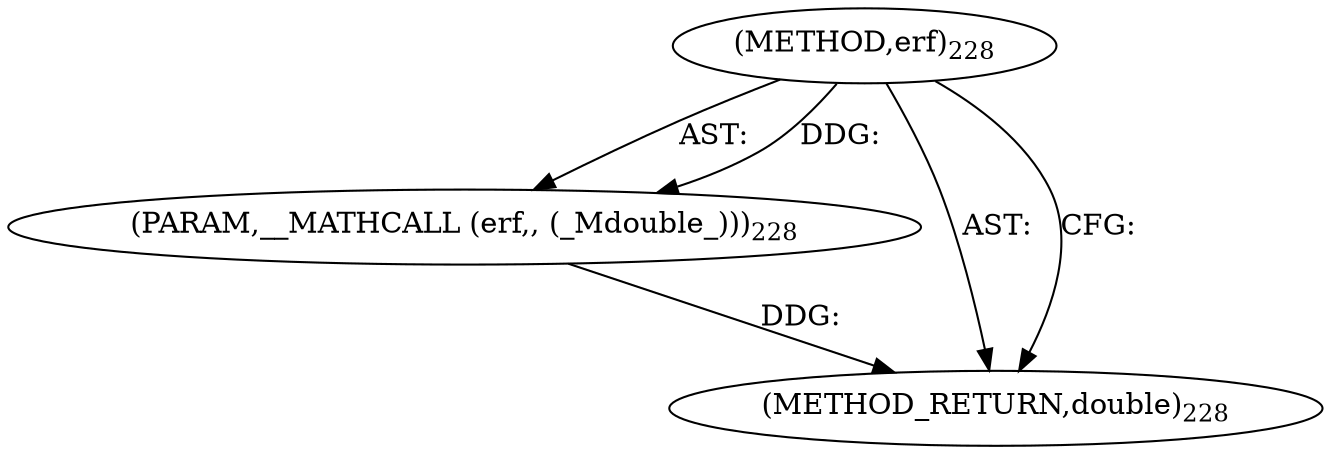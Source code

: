 digraph "erf" {  
"6360" [label = <(METHOD,erf)<SUB>228</SUB>> ]
"6361" [label = <(PARAM,__MATHCALL (erf,, (_Mdouble_)))<SUB>228</SUB>> ]
"6362" [label = <(METHOD_RETURN,double)<SUB>228</SUB>> ]
  "6360" -> "6361"  [ label = "AST: "] 
  "6360" -> "6362"  [ label = "AST: "] 
  "6360" -> "6362"  [ label = "CFG: "] 
  "6361" -> "6362"  [ label = "DDG: "] 
  "6360" -> "6361"  [ label = "DDG: "] 
}
